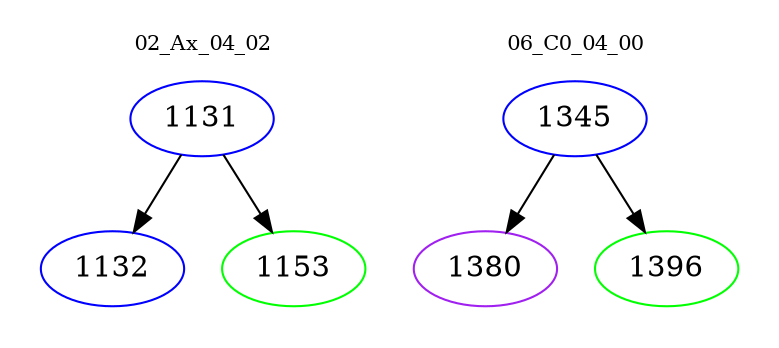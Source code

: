 digraph{
subgraph cluster_0 {
color = white
label = "02_Ax_04_02";
fontsize=10;
T0_1131 [label="1131", color="blue"]
T0_1131 -> T0_1132 [color="black"]
T0_1132 [label="1132", color="blue"]
T0_1131 -> T0_1153 [color="black"]
T0_1153 [label="1153", color="green"]
}
subgraph cluster_1 {
color = white
label = "06_C0_04_00";
fontsize=10;
T1_1345 [label="1345", color="blue"]
T1_1345 -> T1_1380 [color="black"]
T1_1380 [label="1380", color="purple"]
T1_1345 -> T1_1396 [color="black"]
T1_1396 [label="1396", color="green"]
}
}
